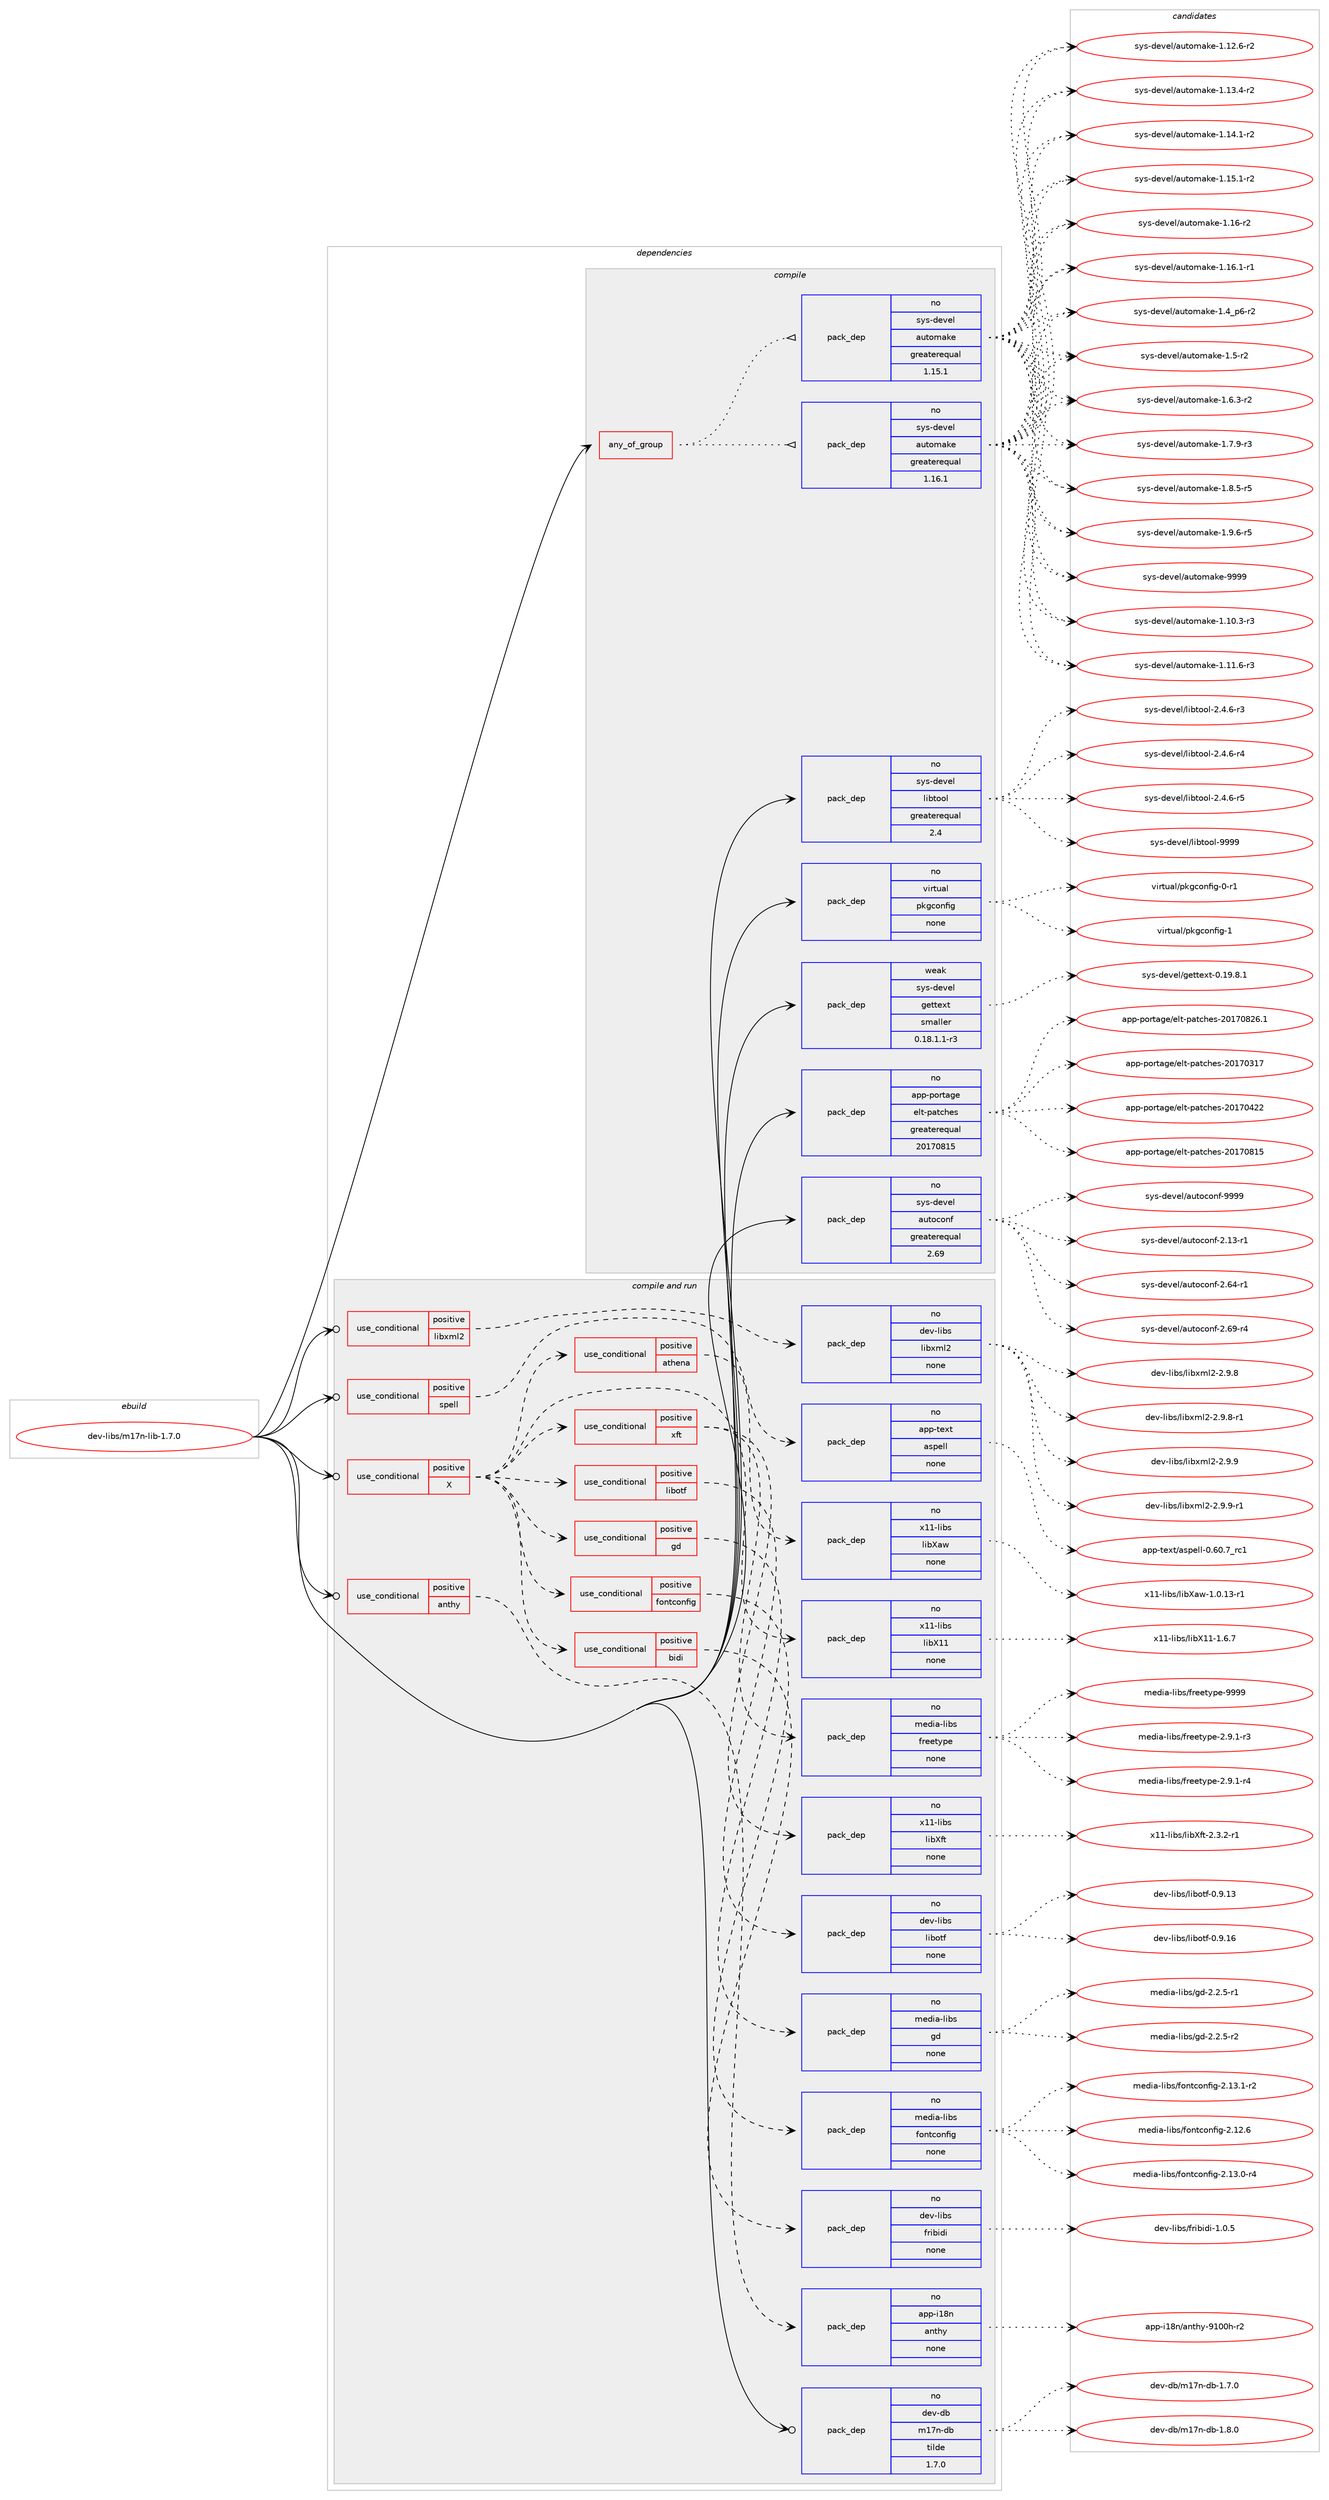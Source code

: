 digraph prolog {

# *************
# Graph options
# *************

newrank=true;
concentrate=true;
compound=true;
graph [rankdir=LR,fontname=Helvetica,fontsize=10,ranksep=1.5];#, ranksep=2.5, nodesep=0.2];
edge  [arrowhead=vee];
node  [fontname=Helvetica,fontsize=10];

# **********
# The ebuild
# **********

subgraph cluster_leftcol {
color=gray;
rank=same;
label=<<i>ebuild</i>>;
id [label="dev-libs/m17n-lib-1.7.0", color=red, width=4, href="../dev-libs/m17n-lib-1.7.0.svg"];
}

# ****************
# The dependencies
# ****************

subgraph cluster_midcol {
color=gray;
label=<<i>dependencies</i>>;
subgraph cluster_compile {
fillcolor="#eeeeee";
style=filled;
label=<<i>compile</i>>;
subgraph any22374 {
dependency1370601 [label=<<TABLE BORDER="0" CELLBORDER="1" CELLSPACING="0" CELLPADDING="4"><TR><TD CELLPADDING="10">any_of_group</TD></TR></TABLE>>, shape=none, color=red];subgraph pack981114 {
dependency1370602 [label=<<TABLE BORDER="0" CELLBORDER="1" CELLSPACING="0" CELLPADDING="4" WIDTH="220"><TR><TD ROWSPAN="6" CELLPADDING="30">pack_dep</TD></TR><TR><TD WIDTH="110">no</TD></TR><TR><TD>sys-devel</TD></TR><TR><TD>automake</TD></TR><TR><TD>greaterequal</TD></TR><TR><TD>1.16.1</TD></TR></TABLE>>, shape=none, color=blue];
}
dependency1370601:e -> dependency1370602:w [weight=20,style="dotted",arrowhead="oinv"];
subgraph pack981115 {
dependency1370603 [label=<<TABLE BORDER="0" CELLBORDER="1" CELLSPACING="0" CELLPADDING="4" WIDTH="220"><TR><TD ROWSPAN="6" CELLPADDING="30">pack_dep</TD></TR><TR><TD WIDTH="110">no</TD></TR><TR><TD>sys-devel</TD></TR><TR><TD>automake</TD></TR><TR><TD>greaterequal</TD></TR><TR><TD>1.15.1</TD></TR></TABLE>>, shape=none, color=blue];
}
dependency1370601:e -> dependency1370603:w [weight=20,style="dotted",arrowhead="oinv"];
}
id:e -> dependency1370601:w [weight=20,style="solid",arrowhead="vee"];
subgraph pack981116 {
dependency1370604 [label=<<TABLE BORDER="0" CELLBORDER="1" CELLSPACING="0" CELLPADDING="4" WIDTH="220"><TR><TD ROWSPAN="6" CELLPADDING="30">pack_dep</TD></TR><TR><TD WIDTH="110">no</TD></TR><TR><TD>app-portage</TD></TR><TR><TD>elt-patches</TD></TR><TR><TD>greaterequal</TD></TR><TR><TD>20170815</TD></TR></TABLE>>, shape=none, color=blue];
}
id:e -> dependency1370604:w [weight=20,style="solid",arrowhead="vee"];
subgraph pack981117 {
dependency1370605 [label=<<TABLE BORDER="0" CELLBORDER="1" CELLSPACING="0" CELLPADDING="4" WIDTH="220"><TR><TD ROWSPAN="6" CELLPADDING="30">pack_dep</TD></TR><TR><TD WIDTH="110">no</TD></TR><TR><TD>sys-devel</TD></TR><TR><TD>autoconf</TD></TR><TR><TD>greaterequal</TD></TR><TR><TD>2.69</TD></TR></TABLE>>, shape=none, color=blue];
}
id:e -> dependency1370605:w [weight=20,style="solid",arrowhead="vee"];
subgraph pack981118 {
dependency1370606 [label=<<TABLE BORDER="0" CELLBORDER="1" CELLSPACING="0" CELLPADDING="4" WIDTH="220"><TR><TD ROWSPAN="6" CELLPADDING="30">pack_dep</TD></TR><TR><TD WIDTH="110">no</TD></TR><TR><TD>sys-devel</TD></TR><TR><TD>libtool</TD></TR><TR><TD>greaterequal</TD></TR><TR><TD>2.4</TD></TR></TABLE>>, shape=none, color=blue];
}
id:e -> dependency1370606:w [weight=20,style="solid",arrowhead="vee"];
subgraph pack981119 {
dependency1370607 [label=<<TABLE BORDER="0" CELLBORDER="1" CELLSPACING="0" CELLPADDING="4" WIDTH="220"><TR><TD ROWSPAN="6" CELLPADDING="30">pack_dep</TD></TR><TR><TD WIDTH="110">no</TD></TR><TR><TD>virtual</TD></TR><TR><TD>pkgconfig</TD></TR><TR><TD>none</TD></TR><TR><TD></TD></TR></TABLE>>, shape=none, color=blue];
}
id:e -> dependency1370607:w [weight=20,style="solid",arrowhead="vee"];
subgraph pack981120 {
dependency1370608 [label=<<TABLE BORDER="0" CELLBORDER="1" CELLSPACING="0" CELLPADDING="4" WIDTH="220"><TR><TD ROWSPAN="6" CELLPADDING="30">pack_dep</TD></TR><TR><TD WIDTH="110">weak</TD></TR><TR><TD>sys-devel</TD></TR><TR><TD>gettext</TD></TR><TR><TD>smaller</TD></TR><TR><TD>0.18.1.1-r3</TD></TR></TABLE>>, shape=none, color=blue];
}
id:e -> dependency1370608:w [weight=20,style="solid",arrowhead="vee"];
}
subgraph cluster_compileandrun {
fillcolor="#eeeeee";
style=filled;
label=<<i>compile and run</i>>;
subgraph cond366551 {
dependency1370609 [label=<<TABLE BORDER="0" CELLBORDER="1" CELLSPACING="0" CELLPADDING="4"><TR><TD ROWSPAN="3" CELLPADDING="10">use_conditional</TD></TR><TR><TD>positive</TD></TR><TR><TD>X</TD></TR></TABLE>>, shape=none, color=red];
subgraph pack981121 {
dependency1370610 [label=<<TABLE BORDER="0" CELLBORDER="1" CELLSPACING="0" CELLPADDING="4" WIDTH="220"><TR><TD ROWSPAN="6" CELLPADDING="30">pack_dep</TD></TR><TR><TD WIDTH="110">no</TD></TR><TR><TD>x11-libs</TD></TR><TR><TD>libX11</TD></TR><TR><TD>none</TD></TR><TR><TD></TD></TR></TABLE>>, shape=none, color=blue];
}
dependency1370609:e -> dependency1370610:w [weight=20,style="dashed",arrowhead="vee"];
subgraph cond366552 {
dependency1370611 [label=<<TABLE BORDER="0" CELLBORDER="1" CELLSPACING="0" CELLPADDING="4"><TR><TD ROWSPAN="3" CELLPADDING="10">use_conditional</TD></TR><TR><TD>positive</TD></TR><TR><TD>athena</TD></TR></TABLE>>, shape=none, color=red];
subgraph pack981122 {
dependency1370612 [label=<<TABLE BORDER="0" CELLBORDER="1" CELLSPACING="0" CELLPADDING="4" WIDTH="220"><TR><TD ROWSPAN="6" CELLPADDING="30">pack_dep</TD></TR><TR><TD WIDTH="110">no</TD></TR><TR><TD>x11-libs</TD></TR><TR><TD>libXaw</TD></TR><TR><TD>none</TD></TR><TR><TD></TD></TR></TABLE>>, shape=none, color=blue];
}
dependency1370611:e -> dependency1370612:w [weight=20,style="dashed",arrowhead="vee"];
}
dependency1370609:e -> dependency1370611:w [weight=20,style="dashed",arrowhead="vee"];
subgraph cond366553 {
dependency1370613 [label=<<TABLE BORDER="0" CELLBORDER="1" CELLSPACING="0" CELLPADDING="4"><TR><TD ROWSPAN="3" CELLPADDING="10">use_conditional</TD></TR><TR><TD>positive</TD></TR><TR><TD>bidi</TD></TR></TABLE>>, shape=none, color=red];
subgraph pack981123 {
dependency1370614 [label=<<TABLE BORDER="0" CELLBORDER="1" CELLSPACING="0" CELLPADDING="4" WIDTH="220"><TR><TD ROWSPAN="6" CELLPADDING="30">pack_dep</TD></TR><TR><TD WIDTH="110">no</TD></TR><TR><TD>dev-libs</TD></TR><TR><TD>fribidi</TD></TR><TR><TD>none</TD></TR><TR><TD></TD></TR></TABLE>>, shape=none, color=blue];
}
dependency1370613:e -> dependency1370614:w [weight=20,style="dashed",arrowhead="vee"];
}
dependency1370609:e -> dependency1370613:w [weight=20,style="dashed",arrowhead="vee"];
subgraph cond366554 {
dependency1370615 [label=<<TABLE BORDER="0" CELLBORDER="1" CELLSPACING="0" CELLPADDING="4"><TR><TD ROWSPAN="3" CELLPADDING="10">use_conditional</TD></TR><TR><TD>positive</TD></TR><TR><TD>fontconfig</TD></TR></TABLE>>, shape=none, color=red];
subgraph pack981124 {
dependency1370616 [label=<<TABLE BORDER="0" CELLBORDER="1" CELLSPACING="0" CELLPADDING="4" WIDTH="220"><TR><TD ROWSPAN="6" CELLPADDING="30">pack_dep</TD></TR><TR><TD WIDTH="110">no</TD></TR><TR><TD>media-libs</TD></TR><TR><TD>fontconfig</TD></TR><TR><TD>none</TD></TR><TR><TD></TD></TR></TABLE>>, shape=none, color=blue];
}
dependency1370615:e -> dependency1370616:w [weight=20,style="dashed",arrowhead="vee"];
}
dependency1370609:e -> dependency1370615:w [weight=20,style="dashed",arrowhead="vee"];
subgraph cond366555 {
dependency1370617 [label=<<TABLE BORDER="0" CELLBORDER="1" CELLSPACING="0" CELLPADDING="4"><TR><TD ROWSPAN="3" CELLPADDING="10">use_conditional</TD></TR><TR><TD>positive</TD></TR><TR><TD>gd</TD></TR></TABLE>>, shape=none, color=red];
subgraph pack981125 {
dependency1370618 [label=<<TABLE BORDER="0" CELLBORDER="1" CELLSPACING="0" CELLPADDING="4" WIDTH="220"><TR><TD ROWSPAN="6" CELLPADDING="30">pack_dep</TD></TR><TR><TD WIDTH="110">no</TD></TR><TR><TD>media-libs</TD></TR><TR><TD>gd</TD></TR><TR><TD>none</TD></TR><TR><TD></TD></TR></TABLE>>, shape=none, color=blue];
}
dependency1370617:e -> dependency1370618:w [weight=20,style="dashed",arrowhead="vee"];
}
dependency1370609:e -> dependency1370617:w [weight=20,style="dashed",arrowhead="vee"];
subgraph cond366556 {
dependency1370619 [label=<<TABLE BORDER="0" CELLBORDER="1" CELLSPACING="0" CELLPADDING="4"><TR><TD ROWSPAN="3" CELLPADDING="10">use_conditional</TD></TR><TR><TD>positive</TD></TR><TR><TD>libotf</TD></TR></TABLE>>, shape=none, color=red];
subgraph pack981126 {
dependency1370620 [label=<<TABLE BORDER="0" CELLBORDER="1" CELLSPACING="0" CELLPADDING="4" WIDTH="220"><TR><TD ROWSPAN="6" CELLPADDING="30">pack_dep</TD></TR><TR><TD WIDTH="110">no</TD></TR><TR><TD>dev-libs</TD></TR><TR><TD>libotf</TD></TR><TR><TD>none</TD></TR><TR><TD></TD></TR></TABLE>>, shape=none, color=blue];
}
dependency1370619:e -> dependency1370620:w [weight=20,style="dashed",arrowhead="vee"];
}
dependency1370609:e -> dependency1370619:w [weight=20,style="dashed",arrowhead="vee"];
subgraph cond366557 {
dependency1370621 [label=<<TABLE BORDER="0" CELLBORDER="1" CELLSPACING="0" CELLPADDING="4"><TR><TD ROWSPAN="3" CELLPADDING="10">use_conditional</TD></TR><TR><TD>positive</TD></TR><TR><TD>xft</TD></TR></TABLE>>, shape=none, color=red];
subgraph pack981127 {
dependency1370622 [label=<<TABLE BORDER="0" CELLBORDER="1" CELLSPACING="0" CELLPADDING="4" WIDTH="220"><TR><TD ROWSPAN="6" CELLPADDING="30">pack_dep</TD></TR><TR><TD WIDTH="110">no</TD></TR><TR><TD>media-libs</TD></TR><TR><TD>freetype</TD></TR><TR><TD>none</TD></TR><TR><TD></TD></TR></TABLE>>, shape=none, color=blue];
}
dependency1370621:e -> dependency1370622:w [weight=20,style="dashed",arrowhead="vee"];
subgraph pack981128 {
dependency1370623 [label=<<TABLE BORDER="0" CELLBORDER="1" CELLSPACING="0" CELLPADDING="4" WIDTH="220"><TR><TD ROWSPAN="6" CELLPADDING="30">pack_dep</TD></TR><TR><TD WIDTH="110">no</TD></TR><TR><TD>x11-libs</TD></TR><TR><TD>libXft</TD></TR><TR><TD>none</TD></TR><TR><TD></TD></TR></TABLE>>, shape=none, color=blue];
}
dependency1370621:e -> dependency1370623:w [weight=20,style="dashed",arrowhead="vee"];
}
dependency1370609:e -> dependency1370621:w [weight=20,style="dashed",arrowhead="vee"];
}
id:e -> dependency1370609:w [weight=20,style="solid",arrowhead="odotvee"];
subgraph cond366558 {
dependency1370624 [label=<<TABLE BORDER="0" CELLBORDER="1" CELLSPACING="0" CELLPADDING="4"><TR><TD ROWSPAN="3" CELLPADDING="10">use_conditional</TD></TR><TR><TD>positive</TD></TR><TR><TD>anthy</TD></TR></TABLE>>, shape=none, color=red];
subgraph pack981129 {
dependency1370625 [label=<<TABLE BORDER="0" CELLBORDER="1" CELLSPACING="0" CELLPADDING="4" WIDTH="220"><TR><TD ROWSPAN="6" CELLPADDING="30">pack_dep</TD></TR><TR><TD WIDTH="110">no</TD></TR><TR><TD>app-i18n</TD></TR><TR><TD>anthy</TD></TR><TR><TD>none</TD></TR><TR><TD></TD></TR></TABLE>>, shape=none, color=blue];
}
dependency1370624:e -> dependency1370625:w [weight=20,style="dashed",arrowhead="vee"];
}
id:e -> dependency1370624:w [weight=20,style="solid",arrowhead="odotvee"];
subgraph cond366559 {
dependency1370626 [label=<<TABLE BORDER="0" CELLBORDER="1" CELLSPACING="0" CELLPADDING="4"><TR><TD ROWSPAN="3" CELLPADDING="10">use_conditional</TD></TR><TR><TD>positive</TD></TR><TR><TD>libxml2</TD></TR></TABLE>>, shape=none, color=red];
subgraph pack981130 {
dependency1370627 [label=<<TABLE BORDER="0" CELLBORDER="1" CELLSPACING="0" CELLPADDING="4" WIDTH="220"><TR><TD ROWSPAN="6" CELLPADDING="30">pack_dep</TD></TR><TR><TD WIDTH="110">no</TD></TR><TR><TD>dev-libs</TD></TR><TR><TD>libxml2</TD></TR><TR><TD>none</TD></TR><TR><TD></TD></TR></TABLE>>, shape=none, color=blue];
}
dependency1370626:e -> dependency1370627:w [weight=20,style="dashed",arrowhead="vee"];
}
id:e -> dependency1370626:w [weight=20,style="solid",arrowhead="odotvee"];
subgraph cond366560 {
dependency1370628 [label=<<TABLE BORDER="0" CELLBORDER="1" CELLSPACING="0" CELLPADDING="4"><TR><TD ROWSPAN="3" CELLPADDING="10">use_conditional</TD></TR><TR><TD>positive</TD></TR><TR><TD>spell</TD></TR></TABLE>>, shape=none, color=red];
subgraph pack981131 {
dependency1370629 [label=<<TABLE BORDER="0" CELLBORDER="1" CELLSPACING="0" CELLPADDING="4" WIDTH="220"><TR><TD ROWSPAN="6" CELLPADDING="30">pack_dep</TD></TR><TR><TD WIDTH="110">no</TD></TR><TR><TD>app-text</TD></TR><TR><TD>aspell</TD></TR><TR><TD>none</TD></TR><TR><TD></TD></TR></TABLE>>, shape=none, color=blue];
}
dependency1370628:e -> dependency1370629:w [weight=20,style="dashed",arrowhead="vee"];
}
id:e -> dependency1370628:w [weight=20,style="solid",arrowhead="odotvee"];
subgraph pack981132 {
dependency1370630 [label=<<TABLE BORDER="0" CELLBORDER="1" CELLSPACING="0" CELLPADDING="4" WIDTH="220"><TR><TD ROWSPAN="6" CELLPADDING="30">pack_dep</TD></TR><TR><TD WIDTH="110">no</TD></TR><TR><TD>dev-db</TD></TR><TR><TD>m17n-db</TD></TR><TR><TD>tilde</TD></TR><TR><TD>1.7.0</TD></TR></TABLE>>, shape=none, color=blue];
}
id:e -> dependency1370630:w [weight=20,style="solid",arrowhead="odotvee"];
}
subgraph cluster_run {
fillcolor="#eeeeee";
style=filled;
label=<<i>run</i>>;
}
}

# **************
# The candidates
# **************

subgraph cluster_choices {
rank=same;
color=gray;
label=<<i>candidates</i>>;

subgraph choice981114 {
color=black;
nodesep=1;
choice11512111545100101118101108479711711611110997107101454946494846514511451 [label="sys-devel/automake-1.10.3-r3", color=red, width=4,href="../sys-devel/automake-1.10.3-r3.svg"];
choice11512111545100101118101108479711711611110997107101454946494946544511451 [label="sys-devel/automake-1.11.6-r3", color=red, width=4,href="../sys-devel/automake-1.11.6-r3.svg"];
choice11512111545100101118101108479711711611110997107101454946495046544511450 [label="sys-devel/automake-1.12.6-r2", color=red, width=4,href="../sys-devel/automake-1.12.6-r2.svg"];
choice11512111545100101118101108479711711611110997107101454946495146524511450 [label="sys-devel/automake-1.13.4-r2", color=red, width=4,href="../sys-devel/automake-1.13.4-r2.svg"];
choice11512111545100101118101108479711711611110997107101454946495246494511450 [label="sys-devel/automake-1.14.1-r2", color=red, width=4,href="../sys-devel/automake-1.14.1-r2.svg"];
choice11512111545100101118101108479711711611110997107101454946495346494511450 [label="sys-devel/automake-1.15.1-r2", color=red, width=4,href="../sys-devel/automake-1.15.1-r2.svg"];
choice1151211154510010111810110847971171161111099710710145494649544511450 [label="sys-devel/automake-1.16-r2", color=red, width=4,href="../sys-devel/automake-1.16-r2.svg"];
choice11512111545100101118101108479711711611110997107101454946495446494511449 [label="sys-devel/automake-1.16.1-r1", color=red, width=4,href="../sys-devel/automake-1.16.1-r1.svg"];
choice115121115451001011181011084797117116111109971071014549465295112544511450 [label="sys-devel/automake-1.4_p6-r2", color=red, width=4,href="../sys-devel/automake-1.4_p6-r2.svg"];
choice11512111545100101118101108479711711611110997107101454946534511450 [label="sys-devel/automake-1.5-r2", color=red, width=4,href="../sys-devel/automake-1.5-r2.svg"];
choice115121115451001011181011084797117116111109971071014549465446514511450 [label="sys-devel/automake-1.6.3-r2", color=red, width=4,href="../sys-devel/automake-1.6.3-r2.svg"];
choice115121115451001011181011084797117116111109971071014549465546574511451 [label="sys-devel/automake-1.7.9-r3", color=red, width=4,href="../sys-devel/automake-1.7.9-r3.svg"];
choice115121115451001011181011084797117116111109971071014549465646534511453 [label="sys-devel/automake-1.8.5-r5", color=red, width=4,href="../sys-devel/automake-1.8.5-r5.svg"];
choice115121115451001011181011084797117116111109971071014549465746544511453 [label="sys-devel/automake-1.9.6-r5", color=red, width=4,href="../sys-devel/automake-1.9.6-r5.svg"];
choice115121115451001011181011084797117116111109971071014557575757 [label="sys-devel/automake-9999", color=red, width=4,href="../sys-devel/automake-9999.svg"];
dependency1370602:e -> choice11512111545100101118101108479711711611110997107101454946494846514511451:w [style=dotted,weight="100"];
dependency1370602:e -> choice11512111545100101118101108479711711611110997107101454946494946544511451:w [style=dotted,weight="100"];
dependency1370602:e -> choice11512111545100101118101108479711711611110997107101454946495046544511450:w [style=dotted,weight="100"];
dependency1370602:e -> choice11512111545100101118101108479711711611110997107101454946495146524511450:w [style=dotted,weight="100"];
dependency1370602:e -> choice11512111545100101118101108479711711611110997107101454946495246494511450:w [style=dotted,weight="100"];
dependency1370602:e -> choice11512111545100101118101108479711711611110997107101454946495346494511450:w [style=dotted,weight="100"];
dependency1370602:e -> choice1151211154510010111810110847971171161111099710710145494649544511450:w [style=dotted,weight="100"];
dependency1370602:e -> choice11512111545100101118101108479711711611110997107101454946495446494511449:w [style=dotted,weight="100"];
dependency1370602:e -> choice115121115451001011181011084797117116111109971071014549465295112544511450:w [style=dotted,weight="100"];
dependency1370602:e -> choice11512111545100101118101108479711711611110997107101454946534511450:w [style=dotted,weight="100"];
dependency1370602:e -> choice115121115451001011181011084797117116111109971071014549465446514511450:w [style=dotted,weight="100"];
dependency1370602:e -> choice115121115451001011181011084797117116111109971071014549465546574511451:w [style=dotted,weight="100"];
dependency1370602:e -> choice115121115451001011181011084797117116111109971071014549465646534511453:w [style=dotted,weight="100"];
dependency1370602:e -> choice115121115451001011181011084797117116111109971071014549465746544511453:w [style=dotted,weight="100"];
dependency1370602:e -> choice115121115451001011181011084797117116111109971071014557575757:w [style=dotted,weight="100"];
}
subgraph choice981115 {
color=black;
nodesep=1;
choice11512111545100101118101108479711711611110997107101454946494846514511451 [label="sys-devel/automake-1.10.3-r3", color=red, width=4,href="../sys-devel/automake-1.10.3-r3.svg"];
choice11512111545100101118101108479711711611110997107101454946494946544511451 [label="sys-devel/automake-1.11.6-r3", color=red, width=4,href="../sys-devel/automake-1.11.6-r3.svg"];
choice11512111545100101118101108479711711611110997107101454946495046544511450 [label="sys-devel/automake-1.12.6-r2", color=red, width=4,href="../sys-devel/automake-1.12.6-r2.svg"];
choice11512111545100101118101108479711711611110997107101454946495146524511450 [label="sys-devel/automake-1.13.4-r2", color=red, width=4,href="../sys-devel/automake-1.13.4-r2.svg"];
choice11512111545100101118101108479711711611110997107101454946495246494511450 [label="sys-devel/automake-1.14.1-r2", color=red, width=4,href="../sys-devel/automake-1.14.1-r2.svg"];
choice11512111545100101118101108479711711611110997107101454946495346494511450 [label="sys-devel/automake-1.15.1-r2", color=red, width=4,href="../sys-devel/automake-1.15.1-r2.svg"];
choice1151211154510010111810110847971171161111099710710145494649544511450 [label="sys-devel/automake-1.16-r2", color=red, width=4,href="../sys-devel/automake-1.16-r2.svg"];
choice11512111545100101118101108479711711611110997107101454946495446494511449 [label="sys-devel/automake-1.16.1-r1", color=red, width=4,href="../sys-devel/automake-1.16.1-r1.svg"];
choice115121115451001011181011084797117116111109971071014549465295112544511450 [label="sys-devel/automake-1.4_p6-r2", color=red, width=4,href="../sys-devel/automake-1.4_p6-r2.svg"];
choice11512111545100101118101108479711711611110997107101454946534511450 [label="sys-devel/automake-1.5-r2", color=red, width=4,href="../sys-devel/automake-1.5-r2.svg"];
choice115121115451001011181011084797117116111109971071014549465446514511450 [label="sys-devel/automake-1.6.3-r2", color=red, width=4,href="../sys-devel/automake-1.6.3-r2.svg"];
choice115121115451001011181011084797117116111109971071014549465546574511451 [label="sys-devel/automake-1.7.9-r3", color=red, width=4,href="../sys-devel/automake-1.7.9-r3.svg"];
choice115121115451001011181011084797117116111109971071014549465646534511453 [label="sys-devel/automake-1.8.5-r5", color=red, width=4,href="../sys-devel/automake-1.8.5-r5.svg"];
choice115121115451001011181011084797117116111109971071014549465746544511453 [label="sys-devel/automake-1.9.6-r5", color=red, width=4,href="../sys-devel/automake-1.9.6-r5.svg"];
choice115121115451001011181011084797117116111109971071014557575757 [label="sys-devel/automake-9999", color=red, width=4,href="../sys-devel/automake-9999.svg"];
dependency1370603:e -> choice11512111545100101118101108479711711611110997107101454946494846514511451:w [style=dotted,weight="100"];
dependency1370603:e -> choice11512111545100101118101108479711711611110997107101454946494946544511451:w [style=dotted,weight="100"];
dependency1370603:e -> choice11512111545100101118101108479711711611110997107101454946495046544511450:w [style=dotted,weight="100"];
dependency1370603:e -> choice11512111545100101118101108479711711611110997107101454946495146524511450:w [style=dotted,weight="100"];
dependency1370603:e -> choice11512111545100101118101108479711711611110997107101454946495246494511450:w [style=dotted,weight="100"];
dependency1370603:e -> choice11512111545100101118101108479711711611110997107101454946495346494511450:w [style=dotted,weight="100"];
dependency1370603:e -> choice1151211154510010111810110847971171161111099710710145494649544511450:w [style=dotted,weight="100"];
dependency1370603:e -> choice11512111545100101118101108479711711611110997107101454946495446494511449:w [style=dotted,weight="100"];
dependency1370603:e -> choice115121115451001011181011084797117116111109971071014549465295112544511450:w [style=dotted,weight="100"];
dependency1370603:e -> choice11512111545100101118101108479711711611110997107101454946534511450:w [style=dotted,weight="100"];
dependency1370603:e -> choice115121115451001011181011084797117116111109971071014549465446514511450:w [style=dotted,weight="100"];
dependency1370603:e -> choice115121115451001011181011084797117116111109971071014549465546574511451:w [style=dotted,weight="100"];
dependency1370603:e -> choice115121115451001011181011084797117116111109971071014549465646534511453:w [style=dotted,weight="100"];
dependency1370603:e -> choice115121115451001011181011084797117116111109971071014549465746544511453:w [style=dotted,weight="100"];
dependency1370603:e -> choice115121115451001011181011084797117116111109971071014557575757:w [style=dotted,weight="100"];
}
subgraph choice981116 {
color=black;
nodesep=1;
choice97112112451121111141169710310147101108116451129711699104101115455048495548514955 [label="app-portage/elt-patches-20170317", color=red, width=4,href="../app-portage/elt-patches-20170317.svg"];
choice97112112451121111141169710310147101108116451129711699104101115455048495548525050 [label="app-portage/elt-patches-20170422", color=red, width=4,href="../app-portage/elt-patches-20170422.svg"];
choice97112112451121111141169710310147101108116451129711699104101115455048495548564953 [label="app-portage/elt-patches-20170815", color=red, width=4,href="../app-portage/elt-patches-20170815.svg"];
choice971121124511211111411697103101471011081164511297116991041011154550484955485650544649 [label="app-portage/elt-patches-20170826.1", color=red, width=4,href="../app-portage/elt-patches-20170826.1.svg"];
dependency1370604:e -> choice97112112451121111141169710310147101108116451129711699104101115455048495548514955:w [style=dotted,weight="100"];
dependency1370604:e -> choice97112112451121111141169710310147101108116451129711699104101115455048495548525050:w [style=dotted,weight="100"];
dependency1370604:e -> choice97112112451121111141169710310147101108116451129711699104101115455048495548564953:w [style=dotted,weight="100"];
dependency1370604:e -> choice971121124511211111411697103101471011081164511297116991041011154550484955485650544649:w [style=dotted,weight="100"];
}
subgraph choice981117 {
color=black;
nodesep=1;
choice1151211154510010111810110847971171161119911111010245504649514511449 [label="sys-devel/autoconf-2.13-r1", color=red, width=4,href="../sys-devel/autoconf-2.13-r1.svg"];
choice1151211154510010111810110847971171161119911111010245504654524511449 [label="sys-devel/autoconf-2.64-r1", color=red, width=4,href="../sys-devel/autoconf-2.64-r1.svg"];
choice1151211154510010111810110847971171161119911111010245504654574511452 [label="sys-devel/autoconf-2.69-r4", color=red, width=4,href="../sys-devel/autoconf-2.69-r4.svg"];
choice115121115451001011181011084797117116111991111101024557575757 [label="sys-devel/autoconf-9999", color=red, width=4,href="../sys-devel/autoconf-9999.svg"];
dependency1370605:e -> choice1151211154510010111810110847971171161119911111010245504649514511449:w [style=dotted,weight="100"];
dependency1370605:e -> choice1151211154510010111810110847971171161119911111010245504654524511449:w [style=dotted,weight="100"];
dependency1370605:e -> choice1151211154510010111810110847971171161119911111010245504654574511452:w [style=dotted,weight="100"];
dependency1370605:e -> choice115121115451001011181011084797117116111991111101024557575757:w [style=dotted,weight="100"];
}
subgraph choice981118 {
color=black;
nodesep=1;
choice1151211154510010111810110847108105981161111111084550465246544511451 [label="sys-devel/libtool-2.4.6-r3", color=red, width=4,href="../sys-devel/libtool-2.4.6-r3.svg"];
choice1151211154510010111810110847108105981161111111084550465246544511452 [label="sys-devel/libtool-2.4.6-r4", color=red, width=4,href="../sys-devel/libtool-2.4.6-r4.svg"];
choice1151211154510010111810110847108105981161111111084550465246544511453 [label="sys-devel/libtool-2.4.6-r5", color=red, width=4,href="../sys-devel/libtool-2.4.6-r5.svg"];
choice1151211154510010111810110847108105981161111111084557575757 [label="sys-devel/libtool-9999", color=red, width=4,href="../sys-devel/libtool-9999.svg"];
dependency1370606:e -> choice1151211154510010111810110847108105981161111111084550465246544511451:w [style=dotted,weight="100"];
dependency1370606:e -> choice1151211154510010111810110847108105981161111111084550465246544511452:w [style=dotted,weight="100"];
dependency1370606:e -> choice1151211154510010111810110847108105981161111111084550465246544511453:w [style=dotted,weight="100"];
dependency1370606:e -> choice1151211154510010111810110847108105981161111111084557575757:w [style=dotted,weight="100"];
}
subgraph choice981119 {
color=black;
nodesep=1;
choice11810511411611797108471121071039911111010210510345484511449 [label="virtual/pkgconfig-0-r1", color=red, width=4,href="../virtual/pkgconfig-0-r1.svg"];
choice1181051141161179710847112107103991111101021051034549 [label="virtual/pkgconfig-1", color=red, width=4,href="../virtual/pkgconfig-1.svg"];
dependency1370607:e -> choice11810511411611797108471121071039911111010210510345484511449:w [style=dotted,weight="100"];
dependency1370607:e -> choice1181051141161179710847112107103991111101021051034549:w [style=dotted,weight="100"];
}
subgraph choice981120 {
color=black;
nodesep=1;
choice1151211154510010111810110847103101116116101120116454846495746564649 [label="sys-devel/gettext-0.19.8.1", color=red, width=4,href="../sys-devel/gettext-0.19.8.1.svg"];
dependency1370608:e -> choice1151211154510010111810110847103101116116101120116454846495746564649:w [style=dotted,weight="100"];
}
subgraph choice981121 {
color=black;
nodesep=1;
choice120494945108105981154710810598884949454946544655 [label="x11-libs/libX11-1.6.7", color=red, width=4,href="../x11-libs/libX11-1.6.7.svg"];
dependency1370610:e -> choice120494945108105981154710810598884949454946544655:w [style=dotted,weight="100"];
}
subgraph choice981122 {
color=black;
nodesep=1;
choice1204949451081059811547108105988897119454946484649514511449 [label="x11-libs/libXaw-1.0.13-r1", color=red, width=4,href="../x11-libs/libXaw-1.0.13-r1.svg"];
dependency1370612:e -> choice1204949451081059811547108105988897119454946484649514511449:w [style=dotted,weight="100"];
}
subgraph choice981123 {
color=black;
nodesep=1;
choice10010111845108105981154710211410598105100105454946484653 [label="dev-libs/fribidi-1.0.5", color=red, width=4,href="../dev-libs/fribidi-1.0.5.svg"];
dependency1370614:e -> choice10010111845108105981154710211410598105100105454946484653:w [style=dotted,weight="100"];
}
subgraph choice981124 {
color=black;
nodesep=1;
choice109101100105974510810598115471021111101169911111010210510345504649504654 [label="media-libs/fontconfig-2.12.6", color=red, width=4,href="../media-libs/fontconfig-2.12.6.svg"];
choice1091011001059745108105981154710211111011699111110102105103455046495146484511452 [label="media-libs/fontconfig-2.13.0-r4", color=red, width=4,href="../media-libs/fontconfig-2.13.0-r4.svg"];
choice1091011001059745108105981154710211111011699111110102105103455046495146494511450 [label="media-libs/fontconfig-2.13.1-r2", color=red, width=4,href="../media-libs/fontconfig-2.13.1-r2.svg"];
dependency1370616:e -> choice109101100105974510810598115471021111101169911111010210510345504649504654:w [style=dotted,weight="100"];
dependency1370616:e -> choice1091011001059745108105981154710211111011699111110102105103455046495146484511452:w [style=dotted,weight="100"];
dependency1370616:e -> choice1091011001059745108105981154710211111011699111110102105103455046495146494511450:w [style=dotted,weight="100"];
}
subgraph choice981125 {
color=black;
nodesep=1;
choice109101100105974510810598115471031004550465046534511449 [label="media-libs/gd-2.2.5-r1", color=red, width=4,href="../media-libs/gd-2.2.5-r1.svg"];
choice109101100105974510810598115471031004550465046534511450 [label="media-libs/gd-2.2.5-r2", color=red, width=4,href="../media-libs/gd-2.2.5-r2.svg"];
dependency1370618:e -> choice109101100105974510810598115471031004550465046534511449:w [style=dotted,weight="100"];
dependency1370618:e -> choice109101100105974510810598115471031004550465046534511450:w [style=dotted,weight="100"];
}
subgraph choice981126 {
color=black;
nodesep=1;
choice1001011184510810598115471081059811111610245484657464951 [label="dev-libs/libotf-0.9.13", color=red, width=4,href="../dev-libs/libotf-0.9.13.svg"];
choice1001011184510810598115471081059811111610245484657464954 [label="dev-libs/libotf-0.9.16", color=red, width=4,href="../dev-libs/libotf-0.9.16.svg"];
dependency1370620:e -> choice1001011184510810598115471081059811111610245484657464951:w [style=dotted,weight="100"];
dependency1370620:e -> choice1001011184510810598115471081059811111610245484657464954:w [style=dotted,weight="100"];
}
subgraph choice981127 {
color=black;
nodesep=1;
choice109101100105974510810598115471021141011011161211121014550465746494511451 [label="media-libs/freetype-2.9.1-r3", color=red, width=4,href="../media-libs/freetype-2.9.1-r3.svg"];
choice109101100105974510810598115471021141011011161211121014550465746494511452 [label="media-libs/freetype-2.9.1-r4", color=red, width=4,href="../media-libs/freetype-2.9.1-r4.svg"];
choice109101100105974510810598115471021141011011161211121014557575757 [label="media-libs/freetype-9999", color=red, width=4,href="../media-libs/freetype-9999.svg"];
dependency1370622:e -> choice109101100105974510810598115471021141011011161211121014550465746494511451:w [style=dotted,weight="100"];
dependency1370622:e -> choice109101100105974510810598115471021141011011161211121014550465746494511452:w [style=dotted,weight="100"];
dependency1370622:e -> choice109101100105974510810598115471021141011011161211121014557575757:w [style=dotted,weight="100"];
}
subgraph choice981128 {
color=black;
nodesep=1;
choice120494945108105981154710810598881021164550465146504511449 [label="x11-libs/libXft-2.3.2-r1", color=red, width=4,href="../x11-libs/libXft-2.3.2-r1.svg"];
dependency1370623:e -> choice120494945108105981154710810598881021164550465146504511449:w [style=dotted,weight="100"];
}
subgraph choice981129 {
color=black;
nodesep=1;
choice97112112451054956110479711011610412145574948481044511450 [label="app-i18n/anthy-9100h-r2", color=red, width=4,href="../app-i18n/anthy-9100h-r2.svg"];
dependency1370625:e -> choice97112112451054956110479711011610412145574948481044511450:w [style=dotted,weight="100"];
}
subgraph choice981130 {
color=black;
nodesep=1;
choice1001011184510810598115471081059812010910850455046574656 [label="dev-libs/libxml2-2.9.8", color=red, width=4,href="../dev-libs/libxml2-2.9.8.svg"];
choice10010111845108105981154710810598120109108504550465746564511449 [label="dev-libs/libxml2-2.9.8-r1", color=red, width=4,href="../dev-libs/libxml2-2.9.8-r1.svg"];
choice1001011184510810598115471081059812010910850455046574657 [label="dev-libs/libxml2-2.9.9", color=red, width=4,href="../dev-libs/libxml2-2.9.9.svg"];
choice10010111845108105981154710810598120109108504550465746574511449 [label="dev-libs/libxml2-2.9.9-r1", color=red, width=4,href="../dev-libs/libxml2-2.9.9-r1.svg"];
dependency1370627:e -> choice1001011184510810598115471081059812010910850455046574656:w [style=dotted,weight="100"];
dependency1370627:e -> choice10010111845108105981154710810598120109108504550465746564511449:w [style=dotted,weight="100"];
dependency1370627:e -> choice1001011184510810598115471081059812010910850455046574657:w [style=dotted,weight="100"];
dependency1370627:e -> choice10010111845108105981154710810598120109108504550465746574511449:w [style=dotted,weight="100"];
}
subgraph choice981131 {
color=black;
nodesep=1;
choice9711211245116101120116479711511210110810845484654484655951149949 [label="app-text/aspell-0.60.7_rc1", color=red, width=4,href="../app-text/aspell-0.60.7_rc1.svg"];
dependency1370629:e -> choice9711211245116101120116479711511210110810845484654484655951149949:w [style=dotted,weight="100"];
}
subgraph choice981132 {
color=black;
nodesep=1;
choice10010111845100984710949551104510098454946554648 [label="dev-db/m17n-db-1.7.0", color=red, width=4,href="../dev-db/m17n-db-1.7.0.svg"];
choice10010111845100984710949551104510098454946564648 [label="dev-db/m17n-db-1.8.0", color=red, width=4,href="../dev-db/m17n-db-1.8.0.svg"];
dependency1370630:e -> choice10010111845100984710949551104510098454946554648:w [style=dotted,weight="100"];
dependency1370630:e -> choice10010111845100984710949551104510098454946564648:w [style=dotted,weight="100"];
}
}

}
